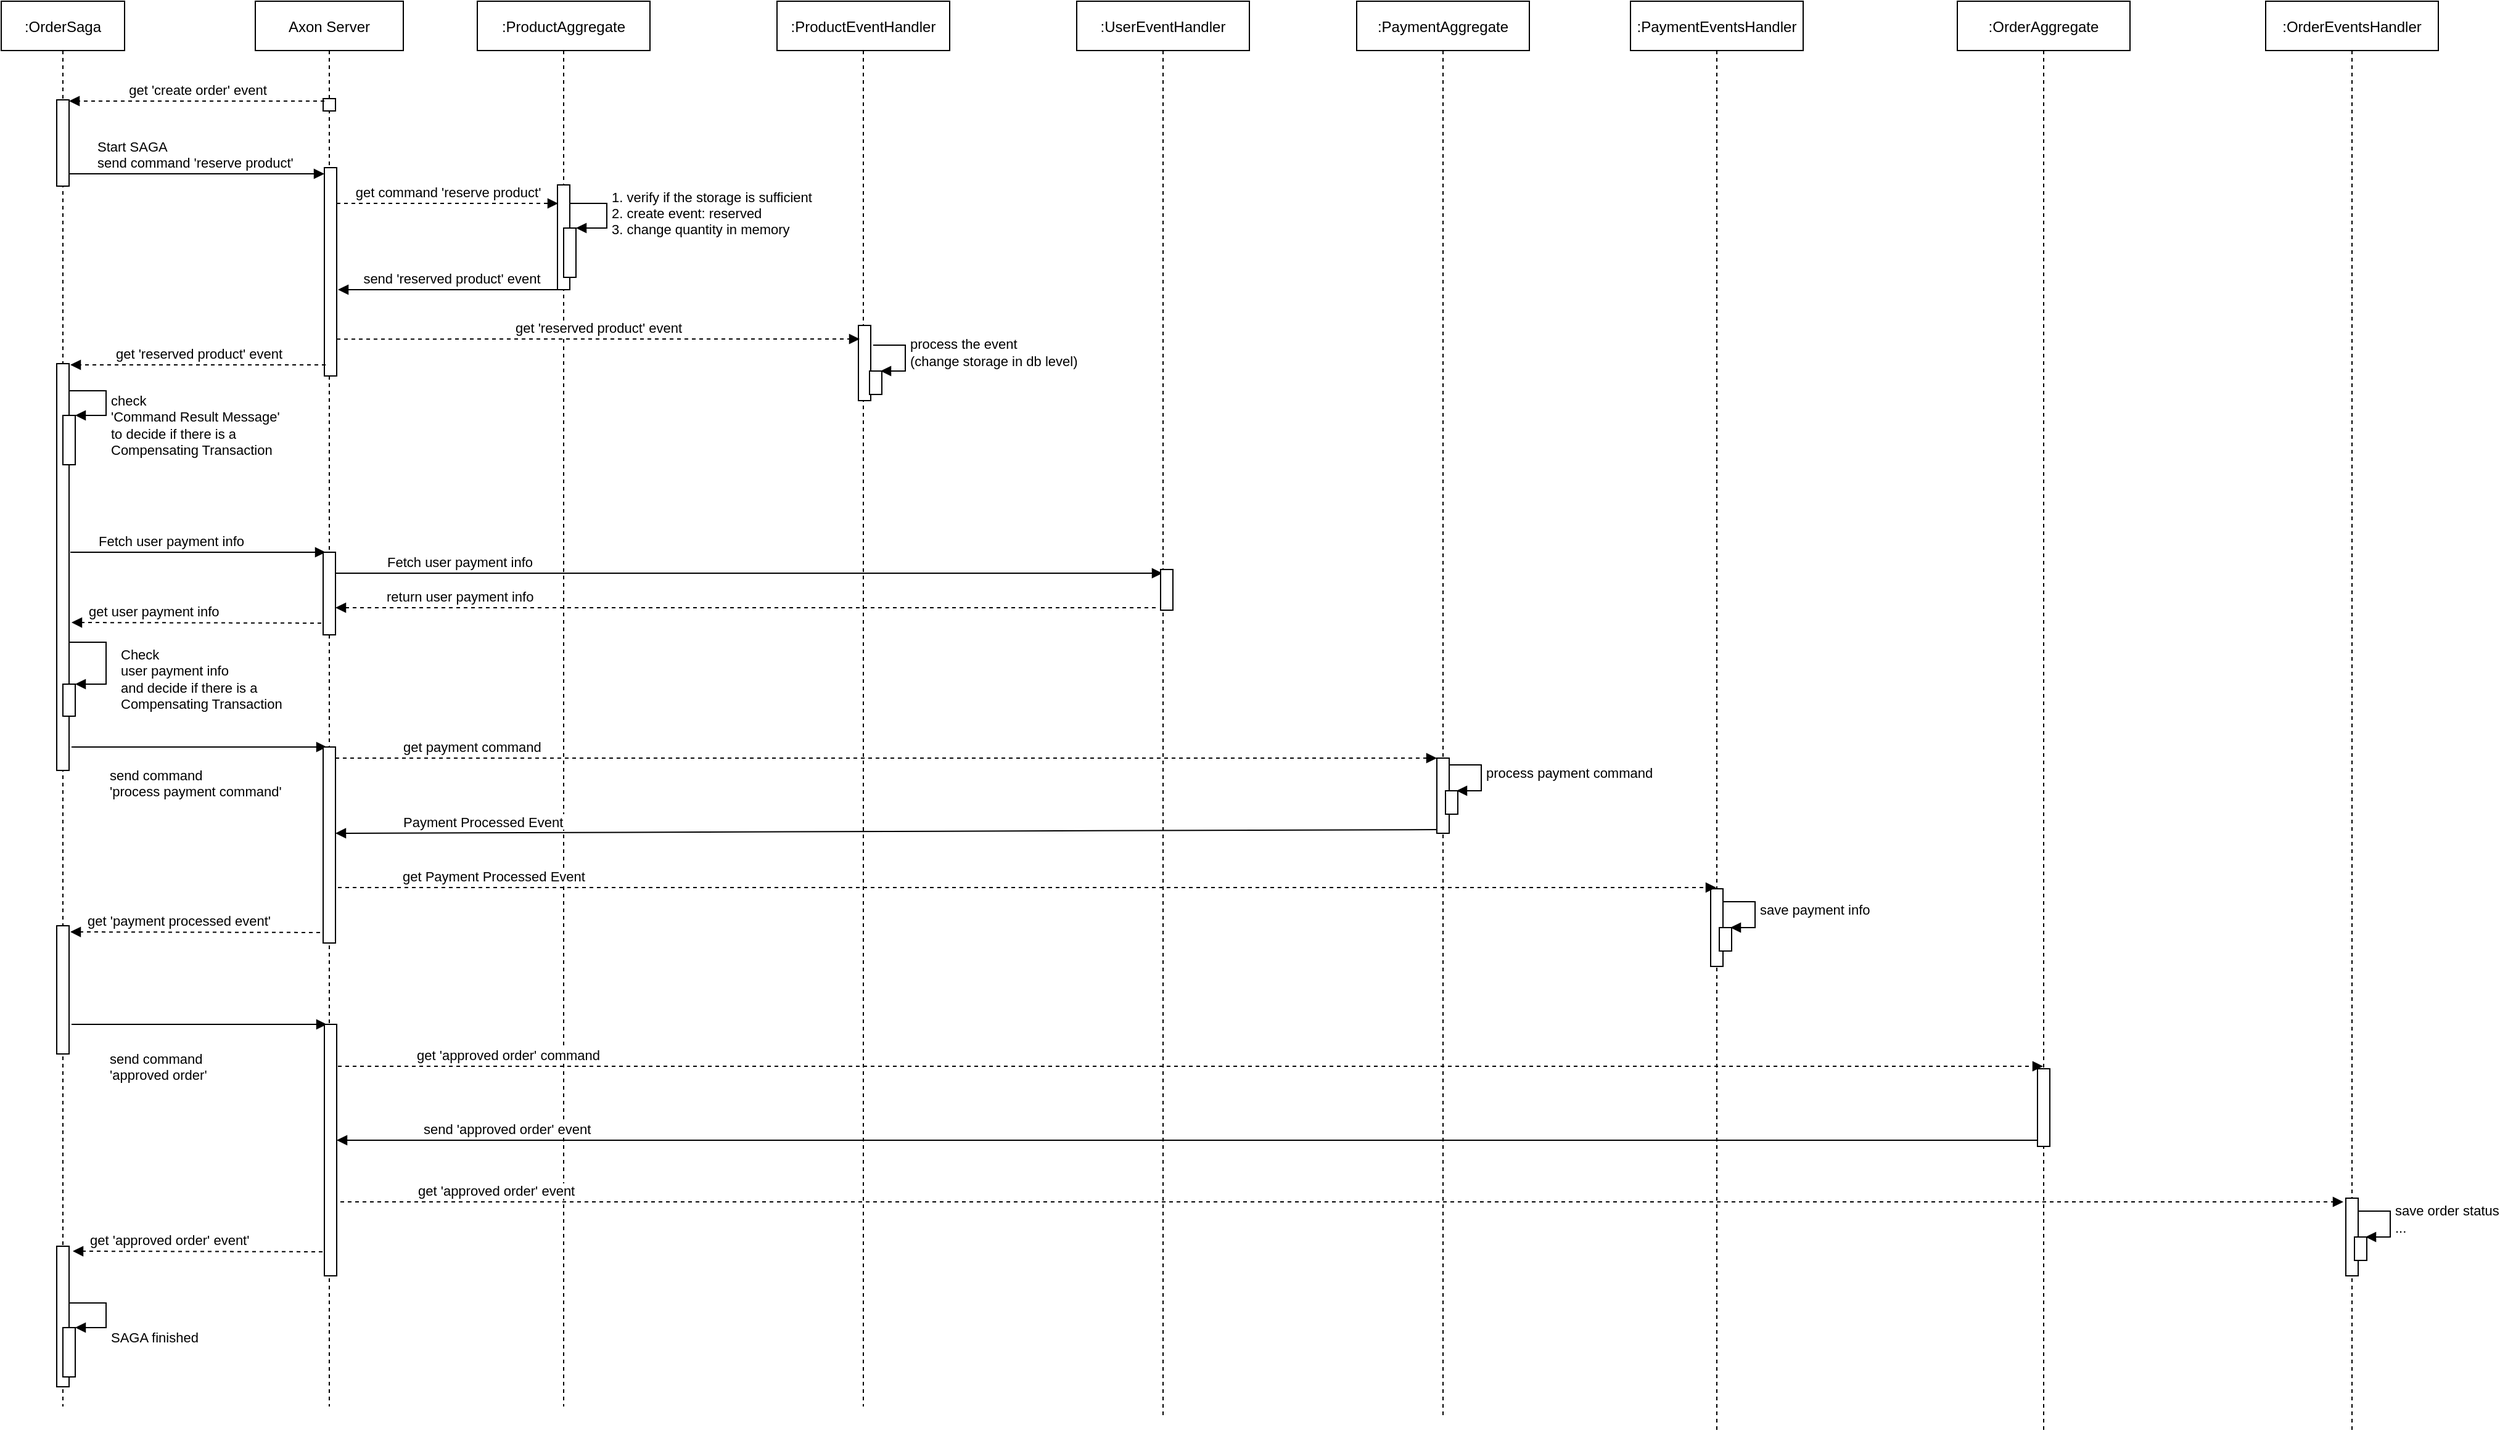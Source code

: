 <mxfile version="20.8.3" type="device" pages="2"><diagram id="kgpKYQtTHZ0yAKxKKP6v" name="Version 1"><mxGraphModel dx="1434" dy="796" grid="1" gridSize="10" guides="1" tooltips="1" connect="1" arrows="1" fold="1" page="1" pageScale="1" pageWidth="850" pageHeight="1100" math="0" shadow="0"><root><mxCell id="0"/><mxCell id="1" parent="0"/><mxCell id="Hz3fOH4IwUann1QY8F-Y-1" value=":OrderSaga" style="shape=umlLifeline;perimeter=lifelinePerimeter;container=1;collapsible=0;recursiveResize=0;rounded=0;shadow=0;strokeWidth=1;" parent="1" vertex="1"><mxGeometry x="144" y="110" width="100" height="1140" as="geometry"/></mxCell><mxCell id="Hz3fOH4IwUann1QY8F-Y-2" value="" style="points=[];perimeter=orthogonalPerimeter;rounded=0;shadow=0;strokeWidth=1;" parent="Hz3fOH4IwUann1QY8F-Y-1" vertex="1"><mxGeometry x="45" y="80" width="10" height="70" as="geometry"/></mxCell><mxCell id="Hz3fOH4IwUann1QY8F-Y-23" value="" style="html=1;points=[];perimeter=orthogonalPerimeter;" parent="Hz3fOH4IwUann1QY8F-Y-1" vertex="1"><mxGeometry x="45" y="294" width="10" height="330" as="geometry"/></mxCell><mxCell id="Hz3fOH4IwUann1QY8F-Y-5" value="Axon Server" style="shape=umlLifeline;perimeter=lifelinePerimeter;container=1;collapsible=0;recursiveResize=0;rounded=0;shadow=0;strokeWidth=1;" parent="1" vertex="1"><mxGeometry x="350" y="110" width="120" height="1140" as="geometry"/></mxCell><mxCell id="Hz3fOH4IwUann1QY8F-Y-6" value="" style="points=[];perimeter=orthogonalPerimeter;rounded=0;shadow=0;strokeWidth=1;" parent="Hz3fOH4IwUann1QY8F-Y-5" vertex="1"><mxGeometry x="56" y="135" width="10" height="169" as="geometry"/></mxCell><mxCell id="Hz3fOH4IwUann1QY8F-Y-8" value="Start SAGA&#10;send command 'reserve product'" style="verticalAlign=bottom;endArrow=block;entryX=0;entryY=0;shadow=0;strokeWidth=1;align=left;" parent="1" edge="1"><mxGeometry x="-0.797" relative="1" as="geometry"><mxPoint x="199" y="250.0" as="sourcePoint"/><mxPoint as="offset"/><mxPoint x="406" y="250.0" as="targetPoint"/></mxGeometry></mxCell><mxCell id="Hz3fOH4IwUann1QY8F-Y-11" value=":ProductEventHandler" style="shape=umlLifeline;perimeter=lifelinePerimeter;container=1;collapsible=0;recursiveResize=0;rounded=0;shadow=0;strokeWidth=1;" parent="1" vertex="1"><mxGeometry x="773" y="110" width="140" height="1140" as="geometry"/></mxCell><mxCell id="Hz3fOH4IwUann1QY8F-Y-12" value="" style="points=[];perimeter=orthogonalPerimeter;rounded=0;shadow=0;strokeWidth=1;" parent="Hz3fOH4IwUann1QY8F-Y-11" vertex="1"><mxGeometry x="66" y="263" width="10" height="61" as="geometry"/></mxCell><mxCell id="Hz3fOH4IwUann1QY8F-Y-21" value="" style="html=1;points=[];perimeter=orthogonalPerimeter;" parent="Hz3fOH4IwUann1QY8F-Y-11" vertex="1"><mxGeometry x="75" y="300" width="10" height="19" as="geometry"/></mxCell><mxCell id="Hz3fOH4IwUann1QY8F-Y-22" value="process the event&lt;br&gt;(change storage in db level)" style="edgeStyle=orthogonalEdgeStyle;html=1;align=left;spacingLeft=2;endArrow=block;rounded=0;entryX=1;entryY=0;" parent="Hz3fOH4IwUann1QY8F-Y-11" edge="1"><mxGeometry relative="1" as="geometry"><mxPoint x="81" y="279" as="sourcePoint"/><Array as="points"><mxPoint x="78" y="279"/><mxPoint x="104" y="279"/><mxPoint x="104" y="300"/></Array><mxPoint x="84" y="300" as="targetPoint"/></mxGeometry></mxCell><mxCell id="Hz3fOH4IwUann1QY8F-Y-13" value=":ProductAggregate" style="shape=umlLifeline;perimeter=lifelinePerimeter;container=1;collapsible=0;recursiveResize=0;rounded=0;shadow=0;strokeWidth=1;" parent="1" vertex="1"><mxGeometry x="530" y="110" width="140" height="1140" as="geometry"/></mxCell><mxCell id="Hz3fOH4IwUann1QY8F-Y-14" value="" style="points=[];perimeter=orthogonalPerimeter;rounded=0;shadow=0;strokeWidth=1;" parent="Hz3fOH4IwUann1QY8F-Y-13" vertex="1"><mxGeometry x="65" y="149" width="10" height="85" as="geometry"/></mxCell><mxCell id="Hz3fOH4IwUann1QY8F-Y-17" value="" style="html=1;points=[];perimeter=orthogonalPerimeter;" parent="Hz3fOH4IwUann1QY8F-Y-13" vertex="1"><mxGeometry x="70" y="184" width="10" height="40" as="geometry"/></mxCell><mxCell id="Hz3fOH4IwUann1QY8F-Y-18" value="1. verify if the storage is sufficient&lt;br&gt;2. create event: reserved&lt;br&gt;3. change quantity in memory" style="edgeStyle=orthogonalEdgeStyle;html=1;align=left;spacingLeft=2;endArrow=block;rounded=0;entryX=1;entryY=0;" parent="Hz3fOH4IwUann1QY8F-Y-13" target="Hz3fOH4IwUann1QY8F-Y-17" edge="1"><mxGeometry relative="1" as="geometry"><mxPoint x="75" y="164" as="sourcePoint"/><Array as="points"><mxPoint x="105" y="164"/></Array></mxGeometry></mxCell><mxCell id="kpkxo2OAP2-PTwK1aN3O-14" value="Fetch user payment info" style="verticalAlign=bottom;endArrow=block;shadow=0;strokeWidth=1;align=left;" parent="Hz3fOH4IwUann1QY8F-Y-13" edge="1"><mxGeometry x="-0.881" relative="1" as="geometry"><mxPoint x="-115" y="464" as="sourcePoint"/><mxPoint as="offset"/><mxPoint x="555.5" y="464" as="targetPoint"/></mxGeometry></mxCell><mxCell id="Hz3fOH4IwUann1QY8F-Y-15" value="get command 'reserve product'" style="html=1;verticalAlign=bottom;endArrow=block;rounded=0;dashed=1;" parent="1" edge="1"><mxGeometry width="80" relative="1" as="geometry"><mxPoint x="416" y="274" as="sourcePoint"/><mxPoint x="595.5" y="274" as="targetPoint"/></mxGeometry></mxCell><mxCell id="Hz3fOH4IwUann1QY8F-Y-20" value="get 'reserved product' event" style="html=1;verticalAlign=bottom;endArrow=block;rounded=0;exitX=1.4;exitY=0.813;exitDx=0;exitDy=0;exitPerimeter=0;dashed=1;" parent="1" edge="1"><mxGeometry width="80" relative="1" as="geometry"><mxPoint x="416" y="384.08" as="sourcePoint"/><mxPoint x="840" y="384" as="targetPoint"/></mxGeometry></mxCell><mxCell id="Hz3fOH4IwUann1QY8F-Y-24" value="get 'reserved product' event" style="html=1;verticalAlign=bottom;endArrow=block;entryX=1;entryY=0;rounded=0;dashed=1;" parent="1" edge="1"><mxGeometry relative="1" as="geometry"><mxPoint x="407" y="405" as="sourcePoint"/><mxPoint x="200" y="405" as="targetPoint"/></mxGeometry></mxCell><mxCell id="Hz3fOH4IwUann1QY8F-Y-26" value="" style="html=1;points=[];perimeter=orthogonalPerimeter;" parent="1" vertex="1"><mxGeometry x="194" y="446" width="10" height="40" as="geometry"/></mxCell><mxCell id="Hz3fOH4IwUann1QY8F-Y-27" value="check &lt;br&gt;'Command Result Message'&lt;br&gt;to decide if there is a &lt;br&gt;Compensating Transaction" style="edgeStyle=orthogonalEdgeStyle;html=1;align=left;spacingLeft=2;endArrow=block;rounded=0;entryX=1;entryY=0;" parent="1" target="Hz3fOH4IwUann1QY8F-Y-26" edge="1"><mxGeometry x="0.333" y="8" relative="1" as="geometry"><mxPoint x="199" y="426" as="sourcePoint"/><Array as="points"><mxPoint x="229" y="426"/></Array><mxPoint as="offset"/></mxGeometry></mxCell><mxCell id="Hz3fOH4IwUann1QY8F-Y-32" value="send 'reserved product' event" style="html=1;verticalAlign=bottom;endArrow=block;rounded=0;labelBackgroundColor=none;" parent="1" edge="1"><mxGeometry width="80" relative="1" as="geometry"><mxPoint x="600" y="344" as="sourcePoint"/><mxPoint x="417" y="344" as="targetPoint"/><Array as="points"/></mxGeometry></mxCell><mxCell id="kpkxo2OAP2-PTwK1aN3O-2" value=":PaymentAggregate" style="shape=umlLifeline;perimeter=lifelinePerimeter;container=1;collapsible=0;recursiveResize=0;rounded=0;shadow=0;strokeWidth=1;" parent="1" vertex="1"><mxGeometry x="1243" y="110" width="140" height="1150" as="geometry"/></mxCell><mxCell id="kpkxo2OAP2-PTwK1aN3O-3" value="" style="points=[];perimeter=orthogonalPerimeter;rounded=0;shadow=0;strokeWidth=1;" parent="kpkxo2OAP2-PTwK1aN3O-2" vertex="1"><mxGeometry x="65" y="614" width="10" height="61" as="geometry"/></mxCell><mxCell id="kpkxo2OAP2-PTwK1aN3O-4" value="" style="html=1;points=[];perimeter=orthogonalPerimeter;" parent="kpkxo2OAP2-PTwK1aN3O-2" vertex="1"><mxGeometry x="72" y="640.5" width="10" height="19" as="geometry"/></mxCell><mxCell id="kpkxo2OAP2-PTwK1aN3O-5" value="process payment command" style="edgeStyle=orthogonalEdgeStyle;html=1;align=left;spacingLeft=2;endArrow=block;rounded=0;entryX=1;entryY=0;" parent="kpkxo2OAP2-PTwK1aN3O-2" edge="1"><mxGeometry relative="1" as="geometry"><mxPoint x="78" y="619.5" as="sourcePoint"/><Array as="points"><mxPoint x="75" y="619.5"/><mxPoint x="101" y="619.5"/><mxPoint x="101" y="640.5"/></Array><mxPoint x="81" y="640.5" as="targetPoint"/></mxGeometry></mxCell><mxCell id="kpkxo2OAP2-PTwK1aN3O-8" value=":UserEventHandler" style="shape=umlLifeline;perimeter=lifelinePerimeter;container=1;collapsible=0;recursiveResize=0;rounded=0;shadow=0;strokeWidth=1;" parent="1" vertex="1"><mxGeometry x="1016" y="110" width="140" height="1150" as="geometry"/></mxCell><mxCell id="kpkxo2OAP2-PTwK1aN3O-9" value="" style="points=[];perimeter=orthogonalPerimeter;rounded=0;shadow=0;strokeWidth=1;" parent="kpkxo2OAP2-PTwK1aN3O-8" vertex="1"><mxGeometry x="68" y="461" width="10" height="33" as="geometry"/></mxCell><mxCell id="kpkxo2OAP2-PTwK1aN3O-7" value="" style="points=[];perimeter=orthogonalPerimeter;rounded=0;shadow=0;strokeWidth=1;" parent="1" vertex="1"><mxGeometry x="189" y="860" width="10" height="104" as="geometry"/></mxCell><mxCell id="kpkxo2OAP2-PTwK1aN3O-12" value="Fetch user payment info" style="verticalAlign=bottom;endArrow=block;entryX=0;entryY=0;shadow=0;strokeWidth=1;align=left;" parent="1" edge="1"><mxGeometry x="-0.797" relative="1" as="geometry"><mxPoint x="200" y="557.0" as="sourcePoint"/><mxPoint as="offset"/><mxPoint x="407" y="557.0" as="targetPoint"/></mxGeometry></mxCell><mxCell id="kpkxo2OAP2-PTwK1aN3O-13" value="" style="points=[];perimeter=orthogonalPerimeter;rounded=0;shadow=0;strokeWidth=1;" parent="1" vertex="1"><mxGeometry x="405" y="557" width="10" height="67" as="geometry"/></mxCell><mxCell id="kpkxo2OAP2-PTwK1aN3O-15" value="return user payment info" style="verticalAlign=bottom;endArrow=block;shadow=0;strokeWidth=1;align=left;dashed=1;" parent="1" edge="1"><mxGeometry x="0.881" relative="1" as="geometry"><mxPoint x="1080" y="602" as="sourcePoint"/><mxPoint as="offset"/><mxPoint x="415" y="602" as="targetPoint"/></mxGeometry></mxCell><mxCell id="kpkxo2OAP2-PTwK1aN3O-16" value="get user payment info" style="verticalAlign=bottom;endArrow=block;shadow=0;strokeWidth=1;align=left;dashed=1;exitX=-0.15;exitY=0.858;exitDx=0;exitDy=0;exitPerimeter=0;" parent="1" source="kpkxo2OAP2-PTwK1aN3O-13" edge="1"><mxGeometry x="0.881" relative="1" as="geometry"><mxPoint x="866" y="614" as="sourcePoint"/><mxPoint as="offset"/><mxPoint x="201" y="614" as="targetPoint"/></mxGeometry></mxCell><mxCell id="kpkxo2OAP2-PTwK1aN3O-17" value="" style="html=1;points=[];perimeter=orthogonalPerimeter;" parent="1" vertex="1"><mxGeometry x="194" y="664" width="10" height="26" as="geometry"/></mxCell><mxCell id="kpkxo2OAP2-PTwK1aN3O-18" value="Check &lt;br&gt;user payment info&lt;br&gt;and decide if there is a &lt;br&gt;Compensating Transaction" style="edgeStyle=orthogonalEdgeStyle;html=1;align=left;spacingLeft=2;endArrow=block;rounded=0;entryX=1;entryY=0;" parent="1" target="kpkxo2OAP2-PTwK1aN3O-17" edge="1"><mxGeometry x="0.333" y="8" relative="1" as="geometry"><mxPoint x="199" y="630" as="sourcePoint"/><Array as="points"><mxPoint x="229" y="630"/></Array><mxPoint as="offset"/></mxGeometry></mxCell><mxCell id="kpkxo2OAP2-PTwK1aN3O-19" value="&#10;send command &#10;'process payment command'" style="verticalAlign=bottom;endArrow=block;entryX=0;entryY=0;shadow=0;strokeWidth=1;align=left;" parent="1" edge="1"><mxGeometry x="-0.72" y="-45" relative="1" as="geometry"><mxPoint x="201" y="715" as="sourcePoint"/><mxPoint as="offset"/><mxPoint x="408" y="715" as="targetPoint"/></mxGeometry></mxCell><mxCell id="kpkxo2OAP2-PTwK1aN3O-20" value="get payment command" style="verticalAlign=bottom;endArrow=block;shadow=0;strokeWidth=1;align=left;dashed=1;" parent="1" edge="1"><mxGeometry x="-0.881" relative="1" as="geometry"><mxPoint x="415" y="724" as="sourcePoint"/><mxPoint as="offset"/><mxPoint x="1308.0" y="724.0" as="targetPoint"/></mxGeometry></mxCell><mxCell id="kpkxo2OAP2-PTwK1aN3O-22" value="" style="points=[];perimeter=orthogonalPerimeter;rounded=0;shadow=0;strokeWidth=1;" parent="1" vertex="1"><mxGeometry x="405" y="715" width="10" height="159" as="geometry"/></mxCell><mxCell id="kpkxo2OAP2-PTwK1aN3O-23" value="Payment Processed Event" style="verticalAlign=bottom;endArrow=block;shadow=0;strokeWidth=1;align=left;exitX=-0.05;exitY=0.844;exitDx=0;exitDy=0;exitPerimeter=0;" parent="1" edge="1"><mxGeometry x="0.881" relative="1" as="geometry"><mxPoint x="1307.5" y="781.996" as="sourcePoint"/><mxPoint as="offset"/><mxPoint x="415" y="785" as="targetPoint"/></mxGeometry></mxCell><mxCell id="kpkxo2OAP2-PTwK1aN3O-24" value="get 'payment processed event'" style="verticalAlign=bottom;endArrow=block;shadow=0;strokeWidth=1;align=left;dashed=1;exitX=-0.15;exitY=0.858;exitDx=0;exitDy=0;exitPerimeter=0;" parent="1" edge="1"><mxGeometry x="0.881" relative="1" as="geometry"><mxPoint x="402.5" y="865.486" as="sourcePoint"/><mxPoint as="offset"/><mxPoint x="200" y="865" as="targetPoint"/></mxGeometry></mxCell><mxCell id="kpkxo2OAP2-PTwK1aN3O-25" value=":PaymentEventsHandler" style="shape=umlLifeline;perimeter=lifelinePerimeter;container=1;collapsible=0;recursiveResize=0;rounded=0;shadow=0;strokeWidth=1;" parent="1" vertex="1"><mxGeometry x="1465" y="110" width="140" height="1160" as="geometry"/></mxCell><mxCell id="kpkxo2OAP2-PTwK1aN3O-26" value="" style="points=[];perimeter=orthogonalPerimeter;rounded=0;shadow=0;strokeWidth=1;" parent="kpkxo2OAP2-PTwK1aN3O-25" vertex="1"><mxGeometry x="65" y="720" width="10" height="63" as="geometry"/></mxCell><mxCell id="kpkxo2OAP2-PTwK1aN3O-27" value="" style="html=1;points=[];perimeter=orthogonalPerimeter;" parent="kpkxo2OAP2-PTwK1aN3O-25" vertex="1"><mxGeometry x="72" y="751.5" width="10" height="19" as="geometry"/></mxCell><mxCell id="kpkxo2OAP2-PTwK1aN3O-28" value="save payment info" style="edgeStyle=orthogonalEdgeStyle;html=1;align=left;spacingLeft=2;endArrow=block;rounded=0;entryX=1;entryY=0;" parent="kpkxo2OAP2-PTwK1aN3O-25" edge="1"><mxGeometry relative="1" as="geometry"><mxPoint x="78" y="730.5" as="sourcePoint"/><Array as="points"><mxPoint x="75" y="730.5"/><mxPoint x="101" y="730.5"/><mxPoint x="101" y="751.5"/></Array><mxPoint x="81" y="751.5" as="targetPoint"/></mxGeometry></mxCell><mxCell id="kpkxo2OAP2-PTwK1aN3O-29" value="get Payment Processed Event" style="verticalAlign=bottom;endArrow=block;shadow=0;strokeWidth=1;align=left;dashed=1;" parent="1" edge="1"><mxGeometry x="-0.91" relative="1" as="geometry"><mxPoint x="417" y="829" as="sourcePoint"/><mxPoint as="offset"/><mxPoint x="1534.5" y="829" as="targetPoint"/></mxGeometry></mxCell><mxCell id="kpkxo2OAP2-PTwK1aN3O-30" value="&#10;send command &#10;'approved order'" style="verticalAlign=bottom;endArrow=block;entryX=0;entryY=0;shadow=0;strokeWidth=1;align=left;" parent="1" edge="1"><mxGeometry x="-0.72" y="-50" relative="1" as="geometry"><mxPoint x="201" y="940" as="sourcePoint"/><mxPoint as="offset"/><mxPoint x="408" y="940" as="targetPoint"/></mxGeometry></mxCell><mxCell id="kpkxo2OAP2-PTwK1aN3O-31" value="" style="points=[];perimeter=orthogonalPerimeter;rounded=0;shadow=0;strokeWidth=1;" parent="1" vertex="1"><mxGeometry x="406" y="940" width="10" height="204" as="geometry"/></mxCell><mxCell id="kpkxo2OAP2-PTwK1aN3O-32" value=":OrderAggregate" style="shape=umlLifeline;perimeter=lifelinePerimeter;container=1;collapsible=0;recursiveResize=0;rounded=0;shadow=0;strokeWidth=1;" parent="1" vertex="1"><mxGeometry x="1730" y="110" width="140" height="1160" as="geometry"/></mxCell><mxCell id="kpkxo2OAP2-PTwK1aN3O-36" value=":OrderEventsHandler" style="shape=umlLifeline;perimeter=lifelinePerimeter;container=1;collapsible=0;recursiveResize=0;rounded=0;shadow=0;strokeWidth=1;" parent="1" vertex="1"><mxGeometry x="1980" y="110" width="140" height="1160" as="geometry"/></mxCell><mxCell id="kpkxo2OAP2-PTwK1aN3O-37" value="" style="points=[];perimeter=orthogonalPerimeter;rounded=0;shadow=0;strokeWidth=1;" parent="kpkxo2OAP2-PTwK1aN3O-36" vertex="1"><mxGeometry x="65" y="971" width="10" height="63" as="geometry"/></mxCell><mxCell id="kpkxo2OAP2-PTwK1aN3O-38" value="" style="html=1;points=[];perimeter=orthogonalPerimeter;" parent="kpkxo2OAP2-PTwK1aN3O-36" vertex="1"><mxGeometry x="72" y="1002.5" width="10" height="19" as="geometry"/></mxCell><mxCell id="kpkxo2OAP2-PTwK1aN3O-39" value="save order status&lt;br&gt;..." style="edgeStyle=orthogonalEdgeStyle;html=1;align=left;spacingLeft=2;endArrow=block;rounded=0;entryX=1;entryY=0;" parent="kpkxo2OAP2-PTwK1aN3O-36" edge="1"><mxGeometry relative="1" as="geometry"><mxPoint x="78" y="981.5" as="sourcePoint"/><Array as="points"><mxPoint x="75" y="981.5"/><mxPoint x="101" y="981.5"/><mxPoint x="101" y="1002.5"/></Array><mxPoint x="81" y="1002.5" as="targetPoint"/></mxGeometry></mxCell><mxCell id="kpkxo2OAP2-PTwK1aN3O-40" value="get 'approved order' command" style="verticalAlign=bottom;endArrow=block;shadow=0;strokeWidth=1;align=left;dashed=1;" parent="1" edge="1"><mxGeometry x="-0.91" relative="1" as="geometry"><mxPoint x="417" y="974" as="sourcePoint"/><mxPoint as="offset"/><mxPoint x="1799.5" y="974" as="targetPoint"/></mxGeometry></mxCell><mxCell id="kpkxo2OAP2-PTwK1aN3O-33" value="" style="points=[];perimeter=orthogonalPerimeter;rounded=0;shadow=0;strokeWidth=1;" parent="1" vertex="1"><mxGeometry x="1795" y="976" width="10" height="63" as="geometry"/></mxCell><mxCell id="kpkxo2OAP2-PTwK1aN3O-41" value="send 'approved order' event" style="verticalAlign=bottom;endArrow=block;shadow=0;strokeWidth=1;align=left;" parent="1" edge="1"><mxGeometry x="0.902" relative="1" as="geometry"><mxPoint x="1795.5" y="1034" as="sourcePoint"/><mxPoint x="1" as="offset"/><mxPoint x="416" y="1034" as="targetPoint"/></mxGeometry></mxCell><mxCell id="kpkxo2OAP2-PTwK1aN3O-42" value="get 'approved order' event" style="verticalAlign=bottom;endArrow=block;shadow=0;strokeWidth=1;align=left;dashed=1;" parent="1" edge="1"><mxGeometry x="-0.925" relative="1" as="geometry"><mxPoint x="419" y="1084" as="sourcePoint"/><mxPoint as="offset"/><mxPoint x="2043" y="1084" as="targetPoint"/></mxGeometry></mxCell><mxCell id="kpkxo2OAP2-PTwK1aN3O-43" value="get 'approved order' event'" style="verticalAlign=bottom;endArrow=block;shadow=0;strokeWidth=1;align=left;dashed=1;exitX=-0.15;exitY=0.858;exitDx=0;exitDy=0;exitPerimeter=0;" parent="1" edge="1"><mxGeometry x="0.881" relative="1" as="geometry"><mxPoint x="404.5" y="1124.486" as="sourcePoint"/><mxPoint as="offset"/><mxPoint x="202" y="1124" as="targetPoint"/></mxGeometry></mxCell><mxCell id="kpkxo2OAP2-PTwK1aN3O-44" value="" style="points=[];perimeter=orthogonalPerimeter;rounded=0;shadow=0;strokeWidth=1;" parent="1" vertex="1"><mxGeometry x="189" y="1120" width="10" height="114" as="geometry"/></mxCell><mxCell id="kpkxo2OAP2-PTwK1aN3O-45" value="" style="html=1;points=[];perimeter=orthogonalPerimeter;" parent="1" vertex="1"><mxGeometry x="194" y="1186" width="10" height="40" as="geometry"/></mxCell><mxCell id="kpkxo2OAP2-PTwK1aN3O-46" value="SAGA finished" style="edgeStyle=orthogonalEdgeStyle;html=1;align=left;spacingLeft=2;endArrow=block;rounded=0;entryX=1;entryY=0;" parent="1" target="kpkxo2OAP2-PTwK1aN3O-45" edge="1"><mxGeometry x="0.333" y="8" relative="1" as="geometry"><mxPoint x="199" y="1166" as="sourcePoint"/><Array as="points"><mxPoint x="229" y="1166"/></Array><mxPoint as="offset"/></mxGeometry></mxCell><mxCell id="kpkxo2OAP2-PTwK1aN3O-50" value="" style="points=[];perimeter=orthogonalPerimeter;rounded=0;shadow=0;strokeWidth=1;" parent="1" vertex="1"><mxGeometry x="405" y="189" width="10" height="10" as="geometry"/></mxCell><mxCell id="kpkxo2OAP2-PTwK1aN3O-51" value="get 'create order' event" style="html=1;verticalAlign=bottom;endArrow=block;entryX=1;entryY=0;rounded=0;dashed=1;" parent="1" edge="1"><mxGeometry relative="1" as="geometry"><mxPoint x="406" y="191" as="sourcePoint"/><mxPoint x="199" y="191" as="targetPoint"/></mxGeometry></mxCell></root></mxGraphModel></diagram><diagram id="VUmuU16EnMIb_aWxxRo8" name="Version 2"><mxGraphModel dx="1247" dy="692" grid="1" gridSize="10" guides="1" tooltips="1" connect="1" arrows="1" fold="1" page="1" pageScale="1" pageWidth="850" pageHeight="1100" math="0" shadow="0"><root><mxCell id="0"/><mxCell id="1" parent="0"/><mxCell id="IKrWhhwJg6wTvXUOnJ_w-1" value=":OrderSaga" style="shape=umlLifeline;perimeter=lifelinePerimeter;container=1;collapsible=0;recursiveResize=0;rounded=0;shadow=0;strokeWidth=1;" vertex="1" parent="1"><mxGeometry x="225" y="110" width="96" height="1270" as="geometry"/></mxCell><mxCell id="IKrWhhwJg6wTvXUOnJ_w-70" value="" style="rounded=1;whiteSpace=wrap;html=1;fontColor=#A680B8;dashed=1;strokeWidth=1;strokeColor=#A680B8;" vertex="1" parent="IKrWhhwJg6wTvXUOnJ_w-1"><mxGeometry x="30" y="175" width="450" height="82" as="geometry"/></mxCell><mxCell id="IKrWhhwJg6wTvXUOnJ_w-2" value="" style="points=[];perimeter=orthogonalPerimeter;rounded=0;shadow=0;strokeWidth=1;" vertex="1" parent="IKrWhhwJg6wTvXUOnJ_w-1"><mxGeometry x="44" y="90" width="10" height="220" as="geometry"/></mxCell><mxCell id="IKrWhhwJg6wTvXUOnJ_w-3" value="" style="html=1;points=[];perimeter=orthogonalPerimeter;" vertex="1" parent="IKrWhhwJg6wTvXUOnJ_w-1"><mxGeometry x="44" y="360" width="10" height="330" as="geometry"/></mxCell><mxCell id="IKrWhhwJg6wTvXUOnJ_w-4" value="Axon Server" style="shape=umlLifeline;perimeter=lifelinePerimeter;container=1;collapsible=0;recursiveResize=0;rounded=0;shadow=0;strokeWidth=1;" vertex="1" parent="1"><mxGeometry x="430" y="110" width="120" height="1270" as="geometry"/></mxCell><mxCell id="IKrWhhwJg6wTvXUOnJ_w-5" value="" style="points=[];perimeter=orthogonalPerimeter;rounded=0;shadow=0;strokeWidth=1;" vertex="1" parent="IKrWhhwJg6wTvXUOnJ_w-4"><mxGeometry x="56" y="140" width="10" height="230" as="geometry"/></mxCell><mxCell id="IKrWhhwJg6wTvXUOnJ_w-6" value="Start SAGA&#10;send command 'reserve product'&#10;Wait 'CommandCallback'" style="verticalAlign=bottom;endArrow=block;entryX=0;entryY=0;shadow=0;strokeWidth=1;align=left;" edge="1" parent="1"><mxGeometry x="-0.797" relative="1" as="geometry"><mxPoint x="279" y="254.0" as="sourcePoint"/><mxPoint as="offset"/><mxPoint x="486" y="254.0" as="targetPoint"/></mxGeometry></mxCell><mxCell id="IKrWhhwJg6wTvXUOnJ_w-7" value=":ProductEventHandler" style="shape=umlLifeline;perimeter=lifelinePerimeter;container=1;collapsible=0;recursiveResize=0;rounded=0;shadow=0;strokeWidth=1;" vertex="1" parent="1"><mxGeometry x="853" y="110" width="140" height="1280" as="geometry"/></mxCell><mxCell id="IKrWhhwJg6wTvXUOnJ_w-8" value="" style="points=[];perimeter=orthogonalPerimeter;rounded=0;shadow=0;strokeWidth=1;" vertex="1" parent="IKrWhhwJg6wTvXUOnJ_w-7"><mxGeometry x="66" y="329" width="10" height="61" as="geometry"/></mxCell><mxCell id="IKrWhhwJg6wTvXUOnJ_w-9" value="" style="html=1;points=[];perimeter=orthogonalPerimeter;" vertex="1" parent="IKrWhhwJg6wTvXUOnJ_w-7"><mxGeometry x="75" y="366" width="10" height="19" as="geometry"/></mxCell><mxCell id="IKrWhhwJg6wTvXUOnJ_w-10" value="process the event&lt;br&gt;(change storage in db level)" style="edgeStyle=orthogonalEdgeStyle;html=1;align=left;spacingLeft=2;endArrow=block;rounded=0;entryX=1;entryY=0;" edge="1" parent="IKrWhhwJg6wTvXUOnJ_w-7"><mxGeometry relative="1" as="geometry"><mxPoint x="81" y="345" as="sourcePoint"/><Array as="points"><mxPoint x="78" y="345"/><mxPoint x="104" y="345"/><mxPoint x="104" y="366"/></Array><mxPoint x="84" y="366" as="targetPoint"/></mxGeometry></mxCell><mxCell id="IKrWhhwJg6wTvXUOnJ_w-11" value=":ProductAggregate" style="shape=umlLifeline;perimeter=lifelinePerimeter;container=1;collapsible=0;recursiveResize=0;rounded=0;shadow=0;strokeWidth=1;" vertex="1" parent="1"><mxGeometry x="610" y="110" width="140" height="1270" as="geometry"/></mxCell><mxCell id="IKrWhhwJg6wTvXUOnJ_w-12" value="" style="points=[];perimeter=orthogonalPerimeter;rounded=0;shadow=0;strokeWidth=1;" vertex="1" parent="IKrWhhwJg6wTvXUOnJ_w-11"><mxGeometry x="65" y="155" width="10" height="135" as="geometry"/></mxCell><mxCell id="IKrWhhwJg6wTvXUOnJ_w-13" value="" style="html=1;points=[];perimeter=orthogonalPerimeter;" vertex="1" parent="IKrWhhwJg6wTvXUOnJ_w-11"><mxGeometry x="70" y="190" width="10" height="100" as="geometry"/></mxCell><mxCell id="IKrWhhwJg6wTvXUOnJ_w-14" value="1. verify if the storage is sufficient&lt;br&gt;&amp;nbsp; &amp;nbsp; if insufficient, raise exception&lt;br&gt;2. create event: reserved&lt;br&gt;3. change quantity in memory" style="edgeStyle=orthogonalEdgeStyle;html=1;align=left;spacingLeft=2;endArrow=block;rounded=0;entryX=1;entryY=0;" edge="1" parent="IKrWhhwJg6wTvXUOnJ_w-11" target="IKrWhhwJg6wTvXUOnJ_w-13"><mxGeometry x="0.013" relative="1" as="geometry"><mxPoint x="75" y="170" as="sourcePoint"/><Array as="points"><mxPoint x="105" y="170"/></Array><mxPoint as="offset"/></mxGeometry></mxCell><mxCell id="IKrWhhwJg6wTvXUOnJ_w-15" value="Fetch user payment info" style="verticalAlign=bottom;endArrow=block;shadow=0;strokeWidth=1;align=left;" edge="1" parent="IKrWhhwJg6wTvXUOnJ_w-11"><mxGeometry x="-0.881" relative="1" as="geometry"><mxPoint x="-115" y="530" as="sourcePoint"/><mxPoint as="offset"/><mxPoint x="555.5" y="530" as="targetPoint"/></mxGeometry></mxCell><mxCell id="IKrWhhwJg6wTvXUOnJ_w-16" value="get command 'reserve product'" style="html=1;verticalAlign=bottom;endArrow=block;rounded=0;dashed=1;" edge="1" parent="1"><mxGeometry width="80" relative="1" as="geometry"><mxPoint x="496" y="280" as="sourcePoint"/><mxPoint x="675.5" y="280" as="targetPoint"/></mxGeometry></mxCell><mxCell id="IKrWhhwJg6wTvXUOnJ_w-17" value="get 'reserved product' event" style="html=1;verticalAlign=bottom;endArrow=block;rounded=0;exitX=1.4;exitY=0.813;exitDx=0;exitDy=0;exitPerimeter=0;dashed=1;" edge="1" parent="1"><mxGeometry width="80" relative="1" as="geometry"><mxPoint x="496" y="450.08" as="sourcePoint"/><mxPoint x="920" y="450" as="targetPoint"/></mxGeometry></mxCell><mxCell id="IKrWhhwJg6wTvXUOnJ_w-18" value="get 'reserved product' event" style="html=1;verticalAlign=bottom;endArrow=block;entryX=1;entryY=0;rounded=0;dashed=1;" edge="1" parent="1"><mxGeometry relative="1" as="geometry"><mxPoint x="487" y="471" as="sourcePoint"/><mxPoint x="280" y="471" as="targetPoint"/></mxGeometry></mxCell><mxCell id="IKrWhhwJg6wTvXUOnJ_w-19" value="" style="html=1;points=[];perimeter=orthogonalPerimeter;" vertex="1" parent="1"><mxGeometry x="273" y="512" width="10" height="40" as="geometry"/></mxCell><mxCell id="IKrWhhwJg6wTvXUOnJ_w-20" value="check &lt;br&gt;'Command Result Message'&lt;br&gt;to decide if there is a &lt;br&gt;Compensating Transaction" style="edgeStyle=orthogonalEdgeStyle;html=1;align=left;spacingLeft=2;endArrow=block;rounded=0;entryX=1;entryY=0;" edge="1" parent="1" target="IKrWhhwJg6wTvXUOnJ_w-19"><mxGeometry x="0.333" y="8" relative="1" as="geometry"><mxPoint x="278" y="492" as="sourcePoint"/><Array as="points"><mxPoint x="308" y="492"/></Array><mxPoint as="offset"/></mxGeometry></mxCell><mxCell id="IKrWhhwJg6wTvXUOnJ_w-21" value="If no exception: &lt;br&gt;send 'reserved product' event" style="html=1;verticalAlign=bottom;endArrow=block;rounded=0;labelBackgroundColor=none;align=left;exitX=-0.3;exitY=0.951;exitDx=0;exitDy=0;exitPerimeter=0;" edge="1" parent="1"><mxGeometry x="0.749" width="80" relative="1" as="geometry"><mxPoint x="673" y="398.365" as="sourcePoint"/><mxPoint x="498" y="400" as="targetPoint"/><Array as="points"/><mxPoint as="offset"/></mxGeometry></mxCell><mxCell id="IKrWhhwJg6wTvXUOnJ_w-22" value=":PaymentAggregate" style="shape=umlLifeline;perimeter=lifelinePerimeter;container=1;collapsible=0;recursiveResize=0;rounded=0;shadow=0;strokeWidth=1;" vertex="1" parent="1"><mxGeometry x="1323" y="110" width="140" height="1270" as="geometry"/></mxCell><mxCell id="IKrWhhwJg6wTvXUOnJ_w-23" value="" style="points=[];perimeter=orthogonalPerimeter;rounded=0;shadow=0;strokeWidth=1;" vertex="1" parent="IKrWhhwJg6wTvXUOnJ_w-22"><mxGeometry x="65" y="680" width="10" height="61" as="geometry"/></mxCell><mxCell id="IKrWhhwJg6wTvXUOnJ_w-24" value="" style="html=1;points=[];perimeter=orthogonalPerimeter;" vertex="1" parent="IKrWhhwJg6wTvXUOnJ_w-22"><mxGeometry x="72" y="706.5" width="10" height="19" as="geometry"/></mxCell><mxCell id="IKrWhhwJg6wTvXUOnJ_w-25" value="process payment command" style="edgeStyle=orthogonalEdgeStyle;html=1;align=left;spacingLeft=2;endArrow=block;rounded=0;entryX=1;entryY=0;" edge="1" parent="IKrWhhwJg6wTvXUOnJ_w-22"><mxGeometry relative="1" as="geometry"><mxPoint x="78" y="685.5" as="sourcePoint"/><Array as="points"><mxPoint x="75" y="685.5"/><mxPoint x="101" y="685.5"/><mxPoint x="101" y="706.5"/></Array><mxPoint x="81" y="706.5" as="targetPoint"/></mxGeometry></mxCell><mxCell id="IKrWhhwJg6wTvXUOnJ_w-26" value=":UserEventHandler" style="shape=umlLifeline;perimeter=lifelinePerimeter;container=1;collapsible=0;recursiveResize=0;rounded=0;shadow=0;strokeWidth=1;" vertex="1" parent="1"><mxGeometry x="1096" y="110" width="140" height="1270" as="geometry"/></mxCell><mxCell id="IKrWhhwJg6wTvXUOnJ_w-27" value="" style="points=[];perimeter=orthogonalPerimeter;rounded=0;shadow=0;strokeWidth=1;" vertex="1" parent="IKrWhhwJg6wTvXUOnJ_w-26"><mxGeometry x="68" y="527" width="10" height="33" as="geometry"/></mxCell><mxCell id="IKrWhhwJg6wTvXUOnJ_w-28" value="" style="points=[];perimeter=orthogonalPerimeter;rounded=0;shadow=0;strokeWidth=1;" vertex="1" parent="1"><mxGeometry x="268" y="926" width="10" height="104" as="geometry"/></mxCell><mxCell id="IKrWhhwJg6wTvXUOnJ_w-29" value="Fetch user payment info" style="verticalAlign=bottom;endArrow=block;entryX=0;entryY=0;shadow=0;strokeWidth=1;align=left;" edge="1" parent="1"><mxGeometry x="-0.797" relative="1" as="geometry"><mxPoint x="280" y="623" as="sourcePoint"/><mxPoint as="offset"/><mxPoint x="487" y="623" as="targetPoint"/></mxGeometry></mxCell><mxCell id="IKrWhhwJg6wTvXUOnJ_w-30" value="" style="points=[];perimeter=orthogonalPerimeter;rounded=0;shadow=0;strokeWidth=1;" vertex="1" parent="1"><mxGeometry x="485" y="623" width="10" height="67" as="geometry"/></mxCell><mxCell id="IKrWhhwJg6wTvXUOnJ_w-31" value="return user payment info" style="verticalAlign=bottom;endArrow=block;shadow=0;strokeWidth=1;align=left;dashed=1;" edge="1" parent="1"><mxGeometry x="0.881" relative="1" as="geometry"><mxPoint x="1160" y="668" as="sourcePoint"/><mxPoint as="offset"/><mxPoint x="495" y="668" as="targetPoint"/></mxGeometry></mxCell><mxCell id="IKrWhhwJg6wTvXUOnJ_w-32" value="get user payment info" style="verticalAlign=bottom;endArrow=block;shadow=0;strokeWidth=1;align=left;dashed=1;exitX=-0.15;exitY=0.858;exitDx=0;exitDy=0;exitPerimeter=0;" edge="1" parent="1" source="IKrWhhwJg6wTvXUOnJ_w-30"><mxGeometry x="0.881" relative="1" as="geometry"><mxPoint x="946" y="680" as="sourcePoint"/><mxPoint as="offset"/><mxPoint x="281" y="680" as="targetPoint"/></mxGeometry></mxCell><mxCell id="IKrWhhwJg6wTvXUOnJ_w-33" value="" style="html=1;points=[];perimeter=orthogonalPerimeter;" vertex="1" parent="1"><mxGeometry x="273" y="730" width="10" height="26" as="geometry"/></mxCell><mxCell id="IKrWhhwJg6wTvXUOnJ_w-34" value="Check &lt;br&gt;user payment info&lt;br&gt;and decide if there is a &lt;br&gt;Compensating Transaction" style="edgeStyle=orthogonalEdgeStyle;html=1;align=left;spacingLeft=2;endArrow=block;rounded=0;entryX=1;entryY=0;" edge="1" parent="1" target="IKrWhhwJg6wTvXUOnJ_w-33"><mxGeometry x="0.333" y="8" relative="1" as="geometry"><mxPoint x="278" y="696" as="sourcePoint"/><Array as="points"><mxPoint x="308" y="696"/></Array><mxPoint as="offset"/></mxGeometry></mxCell><mxCell id="IKrWhhwJg6wTvXUOnJ_w-35" value="&#10;send command &#10;'process payment command'" style="verticalAlign=bottom;endArrow=block;entryX=0;entryY=0;shadow=0;strokeWidth=1;align=left;" edge="1" parent="1"><mxGeometry x="-0.72" y="-45" relative="1" as="geometry"><mxPoint x="281" y="781" as="sourcePoint"/><mxPoint as="offset"/><mxPoint x="488" y="781" as="targetPoint"/></mxGeometry></mxCell><mxCell id="IKrWhhwJg6wTvXUOnJ_w-36" value="get payment command" style="verticalAlign=bottom;endArrow=block;shadow=0;strokeWidth=1;align=left;dashed=1;" edge="1" parent="1"><mxGeometry x="-0.881" relative="1" as="geometry"><mxPoint x="495" y="790" as="sourcePoint"/><mxPoint as="offset"/><mxPoint x="1388.0" y="790.0" as="targetPoint"/></mxGeometry></mxCell><mxCell id="IKrWhhwJg6wTvXUOnJ_w-37" value="" style="points=[];perimeter=orthogonalPerimeter;rounded=0;shadow=0;strokeWidth=1;" vertex="1" parent="1"><mxGeometry x="485" y="781" width="10" height="159" as="geometry"/></mxCell><mxCell id="IKrWhhwJg6wTvXUOnJ_w-38" value="Payment Processed Event" style="verticalAlign=bottom;endArrow=block;shadow=0;strokeWidth=1;align=left;exitX=-0.05;exitY=0.844;exitDx=0;exitDy=0;exitPerimeter=0;" edge="1" parent="1"><mxGeometry x="0.881" relative="1" as="geometry"><mxPoint x="1387.5" y="847.996" as="sourcePoint"/><mxPoint as="offset"/><mxPoint x="495" y="851" as="targetPoint"/></mxGeometry></mxCell><mxCell id="IKrWhhwJg6wTvXUOnJ_w-39" value="get 'payment processed event'" style="verticalAlign=bottom;endArrow=block;shadow=0;strokeWidth=1;align=left;dashed=1;exitX=-0.15;exitY=0.858;exitDx=0;exitDy=0;exitPerimeter=0;" edge="1" parent="1"><mxGeometry x="0.881" relative="1" as="geometry"><mxPoint x="482.5" y="931.486" as="sourcePoint"/><mxPoint as="offset"/><mxPoint x="280" y="931" as="targetPoint"/></mxGeometry></mxCell><mxCell id="IKrWhhwJg6wTvXUOnJ_w-40" value=":PaymentEventsHandler" style="shape=umlLifeline;perimeter=lifelinePerimeter;container=1;collapsible=0;recursiveResize=0;rounded=0;shadow=0;strokeWidth=1;" vertex="1" parent="1"><mxGeometry x="1545" y="110" width="140" height="1280" as="geometry"/></mxCell><mxCell id="IKrWhhwJg6wTvXUOnJ_w-41" value="" style="points=[];perimeter=orthogonalPerimeter;rounded=0;shadow=0;strokeWidth=1;" vertex="1" parent="IKrWhhwJg6wTvXUOnJ_w-40"><mxGeometry x="65" y="786" width="10" height="63" as="geometry"/></mxCell><mxCell id="IKrWhhwJg6wTvXUOnJ_w-42" value="" style="html=1;points=[];perimeter=orthogonalPerimeter;" vertex="1" parent="IKrWhhwJg6wTvXUOnJ_w-40"><mxGeometry x="72" y="817.5" width="10" height="19" as="geometry"/></mxCell><mxCell id="IKrWhhwJg6wTvXUOnJ_w-43" value="save payment info" style="edgeStyle=orthogonalEdgeStyle;html=1;align=left;spacingLeft=2;endArrow=block;rounded=0;entryX=1;entryY=0;" edge="1" parent="IKrWhhwJg6wTvXUOnJ_w-40"><mxGeometry relative="1" as="geometry"><mxPoint x="78" y="796.5" as="sourcePoint"/><Array as="points"><mxPoint x="75" y="796.5"/><mxPoint x="101" y="796.5"/><mxPoint x="101" y="817.5"/></Array><mxPoint x="81" y="817.5" as="targetPoint"/></mxGeometry></mxCell><mxCell id="IKrWhhwJg6wTvXUOnJ_w-44" value="get Payment Processed Event" style="verticalAlign=bottom;endArrow=block;shadow=0;strokeWidth=1;align=left;dashed=1;" edge="1" parent="1"><mxGeometry x="-0.91" relative="1" as="geometry"><mxPoint x="497" y="895" as="sourcePoint"/><mxPoint as="offset"/><mxPoint x="1614.5" y="895" as="targetPoint"/></mxGeometry></mxCell><mxCell id="IKrWhhwJg6wTvXUOnJ_w-45" value="&#10;send command &#10;'approved order'" style="verticalAlign=bottom;endArrow=block;entryX=0;entryY=0;shadow=0;strokeWidth=1;align=left;" edge="1" parent="1"><mxGeometry x="-0.72" y="-50" relative="1" as="geometry"><mxPoint x="281" y="1006" as="sourcePoint"/><mxPoint as="offset"/><mxPoint x="488" y="1006" as="targetPoint"/></mxGeometry></mxCell><mxCell id="IKrWhhwJg6wTvXUOnJ_w-46" value="" style="points=[];perimeter=orthogonalPerimeter;rounded=0;shadow=0;strokeWidth=1;" vertex="1" parent="1"><mxGeometry x="486" y="1006" width="10" height="204" as="geometry"/></mxCell><mxCell id="IKrWhhwJg6wTvXUOnJ_w-47" value=":OrderAggregate" style="shape=umlLifeline;perimeter=lifelinePerimeter;container=1;collapsible=0;recursiveResize=0;rounded=0;shadow=0;strokeWidth=1;" vertex="1" parent="1"><mxGeometry x="1810" y="110" width="140" height="1280" as="geometry"/></mxCell><mxCell id="IKrWhhwJg6wTvXUOnJ_w-48" value=":OrderEventsHandler" style="shape=umlLifeline;perimeter=lifelinePerimeter;container=1;collapsible=0;recursiveResize=0;rounded=0;shadow=0;strokeWidth=1;" vertex="1" parent="1"><mxGeometry x="2060" y="110" width="140" height="1290" as="geometry"/></mxCell><mxCell id="IKrWhhwJg6wTvXUOnJ_w-49" value="" style="points=[];perimeter=orthogonalPerimeter;rounded=0;shadow=0;strokeWidth=1;" vertex="1" parent="IKrWhhwJg6wTvXUOnJ_w-48"><mxGeometry x="65" y="1037" width="10" height="63" as="geometry"/></mxCell><mxCell id="IKrWhhwJg6wTvXUOnJ_w-50" value="" style="html=1;points=[];perimeter=orthogonalPerimeter;" vertex="1" parent="IKrWhhwJg6wTvXUOnJ_w-48"><mxGeometry x="72" y="1068.5" width="10" height="19" as="geometry"/></mxCell><mxCell id="IKrWhhwJg6wTvXUOnJ_w-51" value="save order status&lt;br&gt;..." style="edgeStyle=orthogonalEdgeStyle;html=1;align=left;spacingLeft=2;endArrow=block;rounded=0;entryX=1;entryY=0;" edge="1" parent="IKrWhhwJg6wTvXUOnJ_w-48"><mxGeometry relative="1" as="geometry"><mxPoint x="78" y="1047.5" as="sourcePoint"/><Array as="points"><mxPoint x="75" y="1047.5"/><mxPoint x="101" y="1047.5"/><mxPoint x="101" y="1068.5"/></Array><mxPoint x="81" y="1068.5" as="targetPoint"/></mxGeometry></mxCell><mxCell id="IKrWhhwJg6wTvXUOnJ_w-52" value="get 'approved order' command" style="verticalAlign=bottom;endArrow=block;shadow=0;strokeWidth=1;align=left;dashed=1;" edge="1" parent="1"><mxGeometry x="-0.91" relative="1" as="geometry"><mxPoint x="497" y="1040" as="sourcePoint"/><mxPoint as="offset"/><mxPoint x="1879.5" y="1040" as="targetPoint"/></mxGeometry></mxCell><mxCell id="IKrWhhwJg6wTvXUOnJ_w-53" value="" style="points=[];perimeter=orthogonalPerimeter;rounded=0;shadow=0;strokeWidth=1;" vertex="1" parent="1"><mxGeometry x="1875" y="1042" width="10" height="63" as="geometry"/></mxCell><mxCell id="IKrWhhwJg6wTvXUOnJ_w-54" value="send 'approved order' event" style="verticalAlign=bottom;endArrow=block;shadow=0;strokeWidth=1;align=left;" edge="1" parent="1"><mxGeometry x="0.902" relative="1" as="geometry"><mxPoint x="1875.5" y="1100" as="sourcePoint"/><mxPoint x="1" as="offset"/><mxPoint x="496" y="1100" as="targetPoint"/></mxGeometry></mxCell><mxCell id="IKrWhhwJg6wTvXUOnJ_w-55" value="get 'approved order' event" style="verticalAlign=bottom;endArrow=block;shadow=0;strokeWidth=1;align=left;dashed=1;" edge="1" parent="1"><mxGeometry x="-0.925" relative="1" as="geometry"><mxPoint x="499" y="1150" as="sourcePoint"/><mxPoint as="offset"/><mxPoint x="2123" y="1150" as="targetPoint"/></mxGeometry></mxCell><mxCell id="IKrWhhwJg6wTvXUOnJ_w-56" value="get 'approved order' event'" style="verticalAlign=bottom;endArrow=block;shadow=0;strokeWidth=1;align=left;dashed=1;exitX=-0.15;exitY=0.858;exitDx=0;exitDy=0;exitPerimeter=0;" edge="1" parent="1"><mxGeometry x="0.881" relative="1" as="geometry"><mxPoint x="484.5" y="1190.486" as="sourcePoint"/><mxPoint as="offset"/><mxPoint x="282" y="1190" as="targetPoint"/></mxGeometry></mxCell><mxCell id="IKrWhhwJg6wTvXUOnJ_w-57" value="" style="points=[];perimeter=orthogonalPerimeter;rounded=0;shadow=0;strokeWidth=1;" vertex="1" parent="1"><mxGeometry x="268" y="1186" width="10" height="114" as="geometry"/></mxCell><mxCell id="IKrWhhwJg6wTvXUOnJ_w-58" value="" style="html=1;points=[];perimeter=orthogonalPerimeter;" vertex="1" parent="1"><mxGeometry x="273" y="1252" width="10" height="40" as="geometry"/></mxCell><mxCell id="IKrWhhwJg6wTvXUOnJ_w-59" value="SAGA finished" style="edgeStyle=orthogonalEdgeStyle;html=1;align=left;spacingLeft=2;endArrow=block;rounded=0;entryX=1;entryY=0;" edge="1" parent="1" target="IKrWhhwJg6wTvXUOnJ_w-58"><mxGeometry x="0.333" y="8" relative="1" as="geometry"><mxPoint x="278" y="1232" as="sourcePoint"/><Array as="points"><mxPoint x="308" y="1232"/></Array><mxPoint as="offset"/></mxGeometry></mxCell><mxCell id="IKrWhhwJg6wTvXUOnJ_w-60" value="" style="points=[];perimeter=orthogonalPerimeter;rounded=0;shadow=0;strokeWidth=1;" vertex="1" parent="1"><mxGeometry x="485" y="198" width="10" height="10" as="geometry"/></mxCell><mxCell id="IKrWhhwJg6wTvXUOnJ_w-61" value="get 'create order' event" style="html=1;verticalAlign=bottom;endArrow=block;entryX=1;entryY=0;rounded=0;dashed=1;" edge="1" parent="1"><mxGeometry relative="1" as="geometry"><mxPoint x="486" y="200" as="sourcePoint"/><mxPoint x="279" y="200" as="targetPoint"/></mxGeometry></mxCell><mxCell id="IKrWhhwJg6wTvXUOnJ_w-62" value="get 'reserved product' event" style="html=1;verticalAlign=bottom;endArrow=block;entryX=1;entryY=0;rounded=0;dashed=1;" edge="1" parent="1"><mxGeometry relative="1" as="geometry"><mxPoint x="485" y="418" as="sourcePoint"/><mxPoint x="278" y="418" as="targetPoint"/></mxGeometry></mxCell><mxCell id="IKrWhhwJg6wTvXUOnJ_w-63" value="&lt;font style=&quot;font-size: 9px;&quot; color=&quot;#a680b8&quot;&gt;If exception: &lt;br&gt;send back 'insufficient storck'&lt;/font&gt;" style="html=1;verticalAlign=bottom;endArrow=block;rounded=0;labelBackgroundColor=none;align=left;exitX=-0.55;exitY=0.196;exitDx=0;exitDy=0;exitPerimeter=0;fillColor=#e3c800;strokeColor=#B09500;" edge="1" parent="1"><mxGeometry x="0.744" width="80" relative="1" as="geometry"><mxPoint x="674.5" y="313.72" as="sourcePoint"/><mxPoint x="497" y="317.0" as="targetPoint"/><Array as="points"/><mxPoint as="offset"/></mxGeometry></mxCell><mxCell id="IKrWhhwJg6wTvXUOnJ_w-64" value="&lt;font style=&quot;font-size: 9px;&quot; color=&quot;#a680b8&quot;&gt;get the exceptions&lt;/font&gt;" style="html=1;verticalAlign=bottom;endArrow=block;entryX=1;entryY=0;rounded=0;dashed=1;fillColor=#f0a30a;strokeColor=#BD7000;" edge="1" parent="1"><mxGeometry x="-0.0" relative="1" as="geometry"><mxPoint x="487" y="324" as="sourcePoint"/><mxPoint x="280" y="324" as="targetPoint"/><mxPoint as="offset"/></mxGeometry></mxCell><mxCell id="IKrWhhwJg6wTvXUOnJ_w-65" value="send 'reject order command'" style="verticalAlign=bottom;endArrow=block;entryX=0;entryY=0;shadow=0;strokeWidth=1;align=left;fillColor=#f0a30a;strokeColor=#BD7000;fontColor=#A680B8;fontSize=9;" edge="1" parent="1"><mxGeometry x="-0.797" relative="1" as="geometry"><mxPoint x="279" y="345" as="sourcePoint"/><mxPoint as="offset"/><mxPoint x="486" y="344.0" as="targetPoint"/></mxGeometry></mxCell><mxCell id="IKrWhhwJg6wTvXUOnJ_w-67" value="&lt;font color=&quot;#a680b8&quot;&gt;......&lt;/font&gt;" style="html=1;verticalAlign=bottom;endArrow=block;entryX=1;entryY=0;rounded=0;dashed=1;fillColor=#f0a30a;strokeColor=#BD7000;" edge="1" parent="1"><mxGeometry x="0.107" relative="1" as="geometry"><mxPoint x="618" y="355" as="sourcePoint"/><mxPoint x="496.0" y="355" as="targetPoint"/><mxPoint as="offset"/></mxGeometry></mxCell><mxCell id="RVE96kyr4oOBdnBO23rS-1" value="&lt;font style=&quot;font-size: 8px;&quot;&gt;&lt;b&gt;Unhappy&lt;/b&gt; Path&lt;br&gt;Saga send Compensating Transaction: CancelXXXXXCommand&lt;/font&gt;" style="ellipse;shape=cloud;whiteSpace=wrap;html=1;dashed=1;strokeColor=#A680B8;strokeWidth=1;fontColor=#A680B8;" vertex="1" parent="1"><mxGeometry x="30" y="288" width="217" height="80" as="geometry"/></mxCell></root></mxGraphModel></diagram></mxfile>